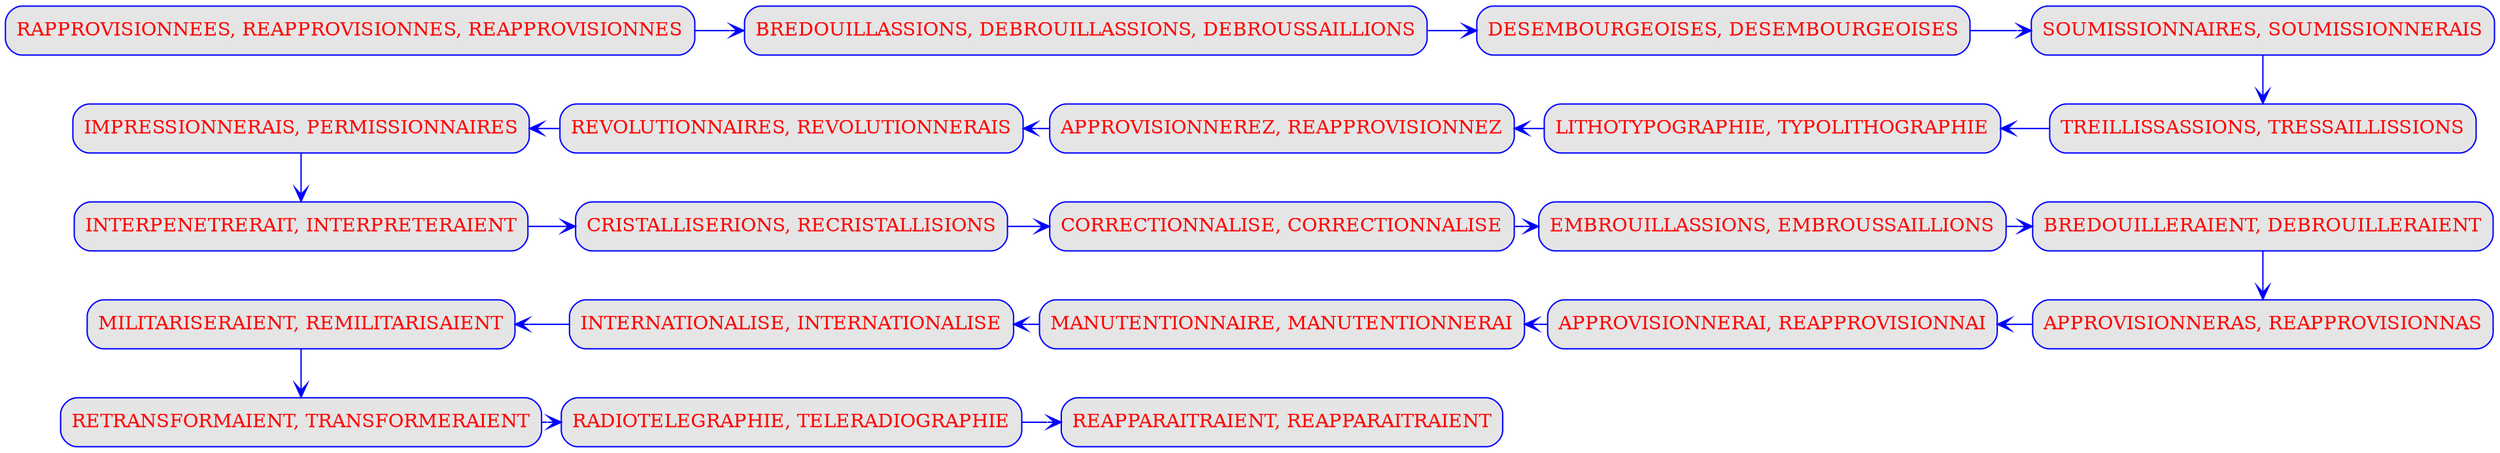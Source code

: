 digraph displayAVL {

	node [
		fontname  = "Times-Roman" 
		fontsize  = "14"
		fontcolor = "red"
		style     = "rounded, filled"
		shape     = "record"
		fillcolor = "grey90"
		color     = "blue"
		width     = "2"
	]

	edge [
		color     = "blue"
		arrowhead = "vee"
	]
	
	rankdir = LR;
	layout = "neato";

	"1" [label = "{<g> RAPPROVISIONNEES, REAPPROVISIONNES, REAPPROVISIONNES   }" pos="-1.5,0!"];
	"2" [label = "{<g> BREDOUILLASSIONS, DEBROUILLASSIONS, DEBROUSSAILLIONS   } " pos="6,0!"];
	
	"3" [label = "{<g> DESEMBOURGEOISES, DESEMBOURGEOISES   } " pos="12.5,0!"];
	"1":e -> "2":w;
	"2":e -> "3":w;
	"4" [label = "{<g> SOUMISSIONNAIRES, SOUMISSIONNERAIS   }" pos="18,0!"];
	"3":e -> "4":w;

	
	"5" [label = "{<g> TREILLISSASSIONS, TRESSAILLISSIONS   }" pos="18,-1!"];
	"4" -> "5";
	"6" [label = "{<g> LITHOTYPOGRAPHIE, TYPOLITHOGRAPHIE   }" pos="13,-1!"];
	"5" -> "6";
	"7" [label = "{<g> APPROVISIONNEREZ, REAPPROVISIONNEZ   }" pos="8,-1!"];
	"6" -> "7";
	"8" [label = "{<g> REVOLUTIONNAIRES, REVOLUTIONNERAIS   }"pos="3,-1!"];
	"7"  -> "8" ;
	"9" [label = "{<g> IMPRESSIONNERAIS, PERMISSIONNAIRES   }"pos="-2,-1!"];
	"8"  -> "9" ;
	"10" [label = "{<g> INTERPENETRERAIT, INTERPRETERAIENT   }" pos="-2,-2!"];
	"9"  -> "10" ;
	"11" [label = "{<g> CRISTALLISERIONS, RECRISTALLISIONS   }" pos="3,-2!"];
	"10"  -> "11" ;
	"12" [label = "{<g> CORRECTIONNALISE, CORRECTIONNALISE   }"pos="8,-2!"];
	"11"  -> "12" ;
	"13" [label = "{<g> EMBROUILLASSIONS, EMBROUSSAILLIONS   }" pos="13,-2!"];
	"12"  -> "13" ;
	"14" [label = "{<g> BREDOUILLERAIENT, DEBROUILLERAIENT   }" pos="18,-2!"];
	"13"  -> "14" ;
	"15" [label = "{<g> APPROVISIONNERAS, REAPPROVISIONNAS   }"pos="18,-3!"];
	"14"  -> "15" ;
	"16" [label = "{<g> APPROVISIONNERAI, REAPPROVISIONNAI   }"pos="13,-3!"];
	"15"  -> "16" ;
	"17" [label = "{<g> MANUTENTIONNAIRE, MANUTENTIONNERAI   }"pos="8,-3!"];
	"16"  -> "17" ;
	"18" [label = "{<g> INTERNATIONALISE, INTERNATIONALISE   }"pos="3,-3!"];
	"17"  -> "18" ;
	"19" [label = "{<g> MILITARISERAIENT, REMILITARISAIENT   }"pos="-2,-3!"];
	"18"  -> "19" ;
	"20" [label = "{<g> RETRANSFORMAIENT, TRANSFORMERAIENT   }"pos="-2,-4!"];
	"19"  -> "20" ;
	"21" [label = "{<g> RADIOTELEGRAPHIE, TELERADIOGRAPHIE   }"pos="3,-4!"];
	"20"  -> "21" ;
	"22" [label = "{<g> REAPPARAITRAIENT, REAPPARAITRAIENT   }"pos="8,-4!"];
	"21"  -> "22" ;
	
	
	

}

